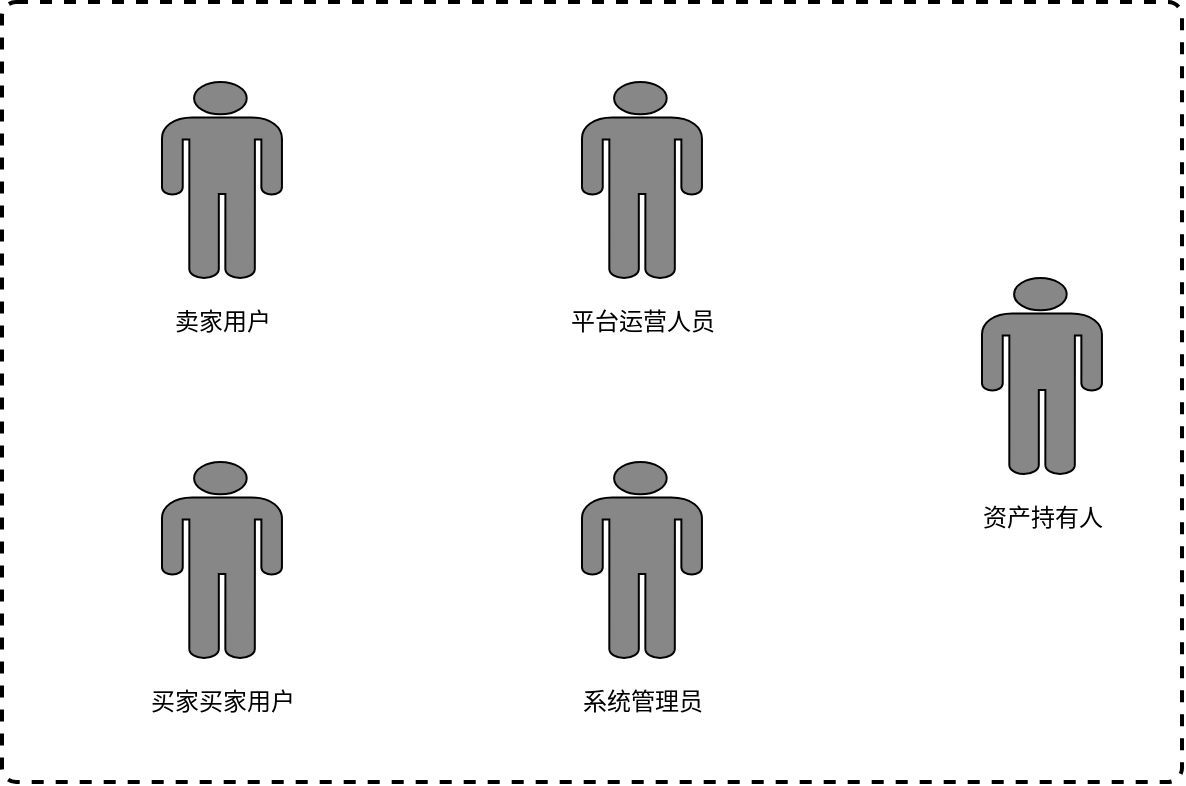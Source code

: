 <mxfile version="12.9.9" type="device"><diagram id="Ijtnsw6J4y4PtznwC4VL" name="第 1 页"><mxGraphModel dx="1086" dy="806" grid="1" gridSize="10" guides="1" tooltips="1" connect="1" arrows="1" fold="1" page="1" pageScale="1" pageWidth="827" pageHeight="1169" math="0" shadow="0"><root><mxCell id="0"/><mxCell id="1" parent="0"/><mxCell id="zJ5XQ5v3UrPRs_voYTVV-18" value="" style="rounded=1;whiteSpace=wrap;html=1;absoluteArcSize=1;arcSize=14;strokeWidth=2;dashed=1;" vertex="1" parent="1"><mxGeometry x="40" y="160" width="590" height="390" as="geometry"/></mxCell><mxCell id="zJ5XQ5v3UrPRs_voYTVV-7" value="" style="shape=mxgraph.signs.people.man_1;html=1;fillColor=#878787;strokeColor=#000000;verticalLabelPosition=bottom;verticalAlign=top;align=center;" vertex="1" parent="1"><mxGeometry x="120" y="200" width="60" height="98" as="geometry"/></mxCell><mxCell id="zJ5XQ5v3UrPRs_voYTVV-9" value="卖家用户" style="text;html=1;align=center;verticalAlign=middle;resizable=0;points=[];autosize=1;" vertex="1" parent="1"><mxGeometry x="120" y="310" width="60" height="20" as="geometry"/></mxCell><mxCell id="zJ5XQ5v3UrPRs_voYTVV-10" value="" style="shape=mxgraph.signs.people.man_1;html=1;fillColor=#878787;strokeColor=#000000;verticalLabelPosition=bottom;verticalAlign=top;align=center;" vertex="1" parent="1"><mxGeometry x="330" y="200" width="60" height="98" as="geometry"/></mxCell><mxCell id="zJ5XQ5v3UrPRs_voYTVV-11" value="平台运营人员" style="text;html=1;align=center;verticalAlign=middle;resizable=0;points=[];autosize=1;" vertex="1" parent="1"><mxGeometry x="315" y="310" width="90" height="20" as="geometry"/></mxCell><mxCell id="zJ5XQ5v3UrPRs_voYTVV-12" value="" style="shape=mxgraph.signs.people.man_1;html=1;fillColor=#878787;strokeColor=#000000;verticalLabelPosition=bottom;verticalAlign=top;align=center;" vertex="1" parent="1"><mxGeometry x="120" y="390" width="60" height="98" as="geometry"/></mxCell><mxCell id="zJ5XQ5v3UrPRs_voYTVV-13" value="买家买家用户" style="text;html=1;align=center;verticalAlign=middle;resizable=0;points=[];autosize=1;" vertex="1" parent="1"><mxGeometry x="105" y="500" width="90" height="20" as="geometry"/></mxCell><mxCell id="zJ5XQ5v3UrPRs_voYTVV-14" value="" style="shape=mxgraph.signs.people.man_1;html=1;fillColor=#878787;strokeColor=#000000;verticalLabelPosition=bottom;verticalAlign=top;align=center;" vertex="1" parent="1"><mxGeometry x="330" y="390" width="60" height="98" as="geometry"/></mxCell><mxCell id="zJ5XQ5v3UrPRs_voYTVV-15" value="系统管理员" style="text;html=1;align=center;verticalAlign=middle;resizable=0;points=[];autosize=1;" vertex="1" parent="1"><mxGeometry x="320" y="500" width="80" height="20" as="geometry"/></mxCell><mxCell id="zJ5XQ5v3UrPRs_voYTVV-16" value="" style="shape=mxgraph.signs.people.man_1;html=1;fillColor=#878787;strokeColor=#000000;verticalLabelPosition=bottom;verticalAlign=top;align=center;" vertex="1" parent="1"><mxGeometry x="530" y="298" width="60" height="98" as="geometry"/></mxCell><mxCell id="zJ5XQ5v3UrPRs_voYTVV-17" value="资产持有人" style="text;html=1;align=center;verticalAlign=middle;resizable=0;points=[];autosize=1;" vertex="1" parent="1"><mxGeometry x="520" y="408" width="80" height="20" as="geometry"/></mxCell></root></mxGraphModel></diagram></mxfile>